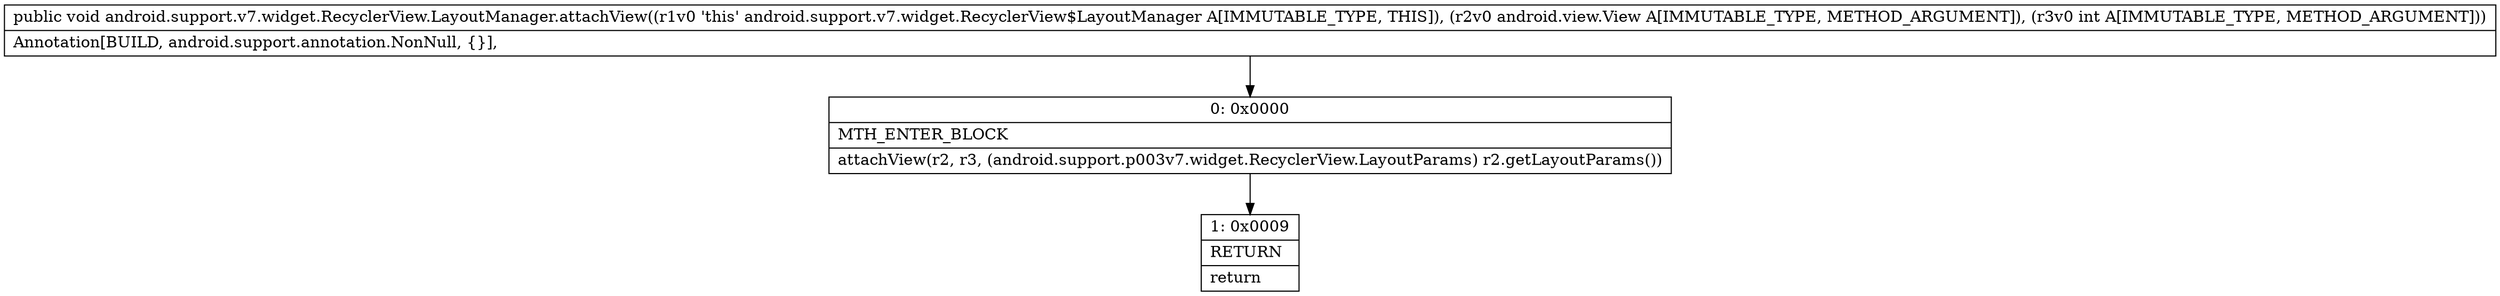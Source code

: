 digraph "CFG forandroid.support.v7.widget.RecyclerView.LayoutManager.attachView(Landroid\/view\/View;I)V" {
Node_0 [shape=record,label="{0\:\ 0x0000|MTH_ENTER_BLOCK\l|attachView(r2, r3, (android.support.p003v7.widget.RecyclerView.LayoutParams) r2.getLayoutParams())\l}"];
Node_1 [shape=record,label="{1\:\ 0x0009|RETURN\l|return\l}"];
MethodNode[shape=record,label="{public void android.support.v7.widget.RecyclerView.LayoutManager.attachView((r1v0 'this' android.support.v7.widget.RecyclerView$LayoutManager A[IMMUTABLE_TYPE, THIS]), (r2v0 android.view.View A[IMMUTABLE_TYPE, METHOD_ARGUMENT]), (r3v0 int A[IMMUTABLE_TYPE, METHOD_ARGUMENT]))  | Annotation[BUILD, android.support.annotation.NonNull, \{\}], \l}"];
MethodNode -> Node_0;
Node_0 -> Node_1;
}


